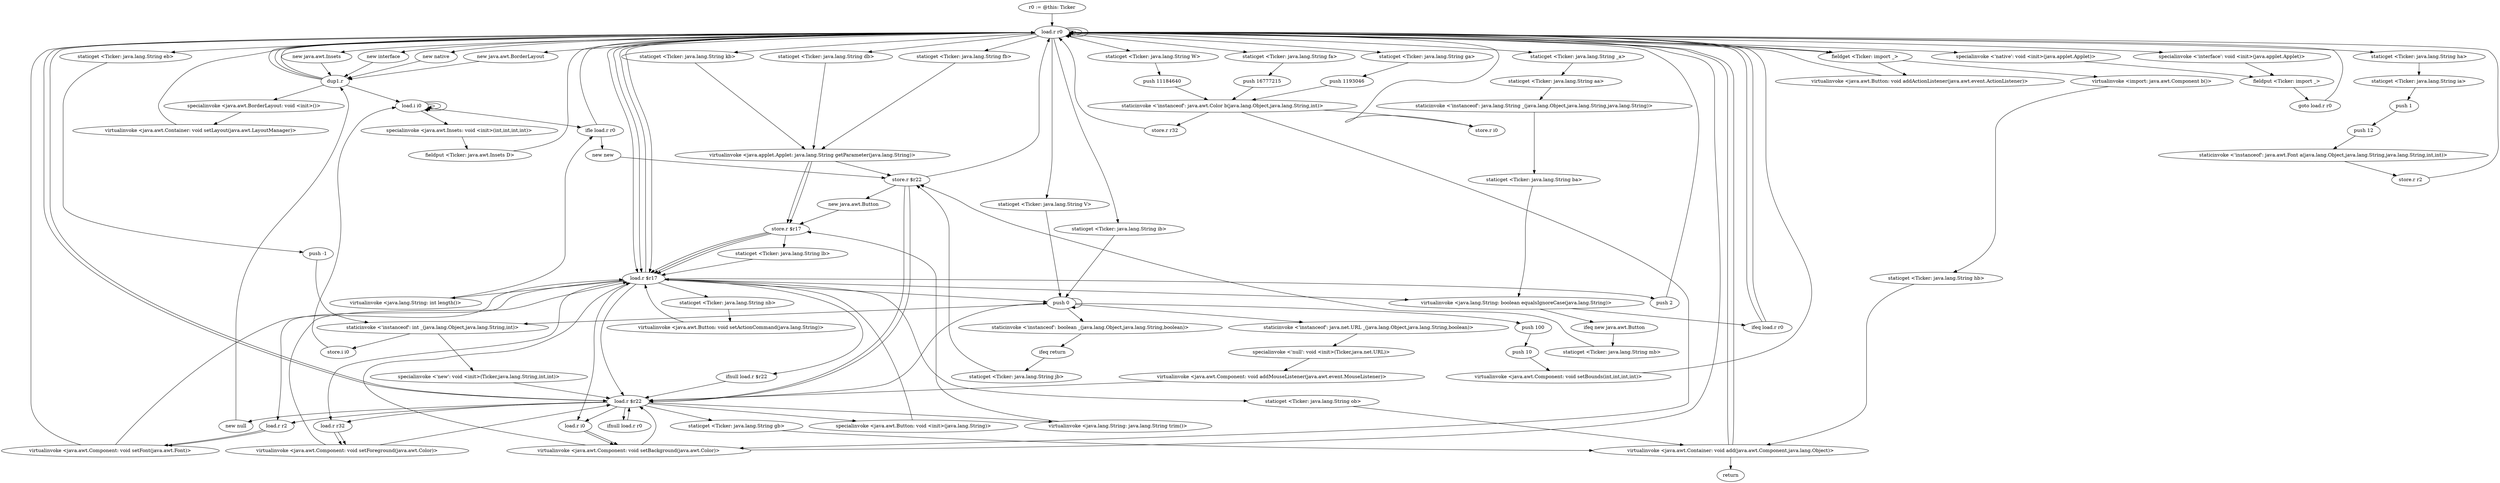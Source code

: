 digraph "" {
    "r0 := @this: Ticker"
    "load.r r0"
    "r0 := @this: Ticker"->"load.r r0";
    "new java.awt.BorderLayout"
    "load.r r0"->"new java.awt.BorderLayout";
    "dup1.r"
    "new java.awt.BorderLayout"->"dup1.r";
    "specialinvoke <java.awt.BorderLayout: void <init>()>"
    "dup1.r"->"specialinvoke <java.awt.BorderLayout: void <init>()>";
    "virtualinvoke <java.awt.Container: void setLayout(java.awt.LayoutManager)>"
    "specialinvoke <java.awt.BorderLayout: void <init>()>"->"virtualinvoke <java.awt.Container: void setLayout(java.awt.LayoutManager)>";
    "virtualinvoke <java.awt.Container: void setLayout(java.awt.LayoutManager)>"->"load.r r0";
    "staticget <Ticker: java.lang.String V>"
    "load.r r0"->"staticget <Ticker: java.lang.String V>";
    "push 0"
    "staticget <Ticker: java.lang.String V>"->"push 0";
    "staticinvoke <'instanceof': int _(java.lang.Object,java.lang.String,int)>"
    "push 0"->"staticinvoke <'instanceof': int _(java.lang.Object,java.lang.String,int)>";
    "store.i i0"
    "staticinvoke <'instanceof': int _(java.lang.Object,java.lang.String,int)>"->"store.i i0";
    "load.i i0"
    "store.i i0"->"load.i i0";
    "ifle load.r r0"
    "load.i i0"->"ifle load.r r0";
    "ifle load.r r0"->"load.r r0";
    "load.r r0"->"load.r r0";
    "staticget <Ticker: java.lang.String W>"
    "load.r r0"->"staticget <Ticker: java.lang.String W>";
    "push 11184640"
    "staticget <Ticker: java.lang.String W>"->"push 11184640";
    "staticinvoke <'instanceof': java.awt.Color b(java.lang.Object,java.lang.String,int)>"
    "push 11184640"->"staticinvoke <'instanceof': java.awt.Color b(java.lang.Object,java.lang.String,int)>";
    "virtualinvoke <java.awt.Component: void setBackground(java.awt.Color)>"
    "staticinvoke <'instanceof': java.awt.Color b(java.lang.Object,java.lang.String,int)>"->"virtualinvoke <java.awt.Component: void setBackground(java.awt.Color)>";
    "virtualinvoke <java.awt.Component: void setBackground(java.awt.Color)>"->"load.r r0";
    "new java.awt.Insets"
    "load.r r0"->"new java.awt.Insets";
    "new java.awt.Insets"->"dup1.r";
    "dup1.r"->"load.i i0";
    "load.i i0"->"load.i i0";
    "load.i i0"->"load.i i0";
    "load.i i0"->"load.i i0";
    "specialinvoke <java.awt.Insets: void <init>(int,int,int,int)>"
    "load.i i0"->"specialinvoke <java.awt.Insets: void <init>(int,int,int,int)>";
    "fieldput <Ticker: java.awt.Insets D>"
    "specialinvoke <java.awt.Insets: void <init>(int,int,int,int)>"->"fieldput <Ticker: java.awt.Insets D>";
    "fieldput <Ticker: java.awt.Insets D>"->"load.r r0";
    "staticget <Ticker: java.lang.String _a>"
    "load.r r0"->"staticget <Ticker: java.lang.String _a>";
    "staticget <Ticker: java.lang.String aa>"
    "staticget <Ticker: java.lang.String _a>"->"staticget <Ticker: java.lang.String aa>";
    "staticinvoke <'instanceof': java.lang.String _(java.lang.Object,java.lang.String,java.lang.String)>"
    "staticget <Ticker: java.lang.String aa>"->"staticinvoke <'instanceof': java.lang.String _(java.lang.Object,java.lang.String,java.lang.String)>";
    "staticget <Ticker: java.lang.String ba>"
    "staticinvoke <'instanceof': java.lang.String _(java.lang.Object,java.lang.String,java.lang.String)>"->"staticget <Ticker: java.lang.String ba>";
    "virtualinvoke <java.lang.String: boolean equalsIgnoreCase(java.lang.String)>"
    "staticget <Ticker: java.lang.String ba>"->"virtualinvoke <java.lang.String: boolean equalsIgnoreCase(java.lang.String)>";
    "ifeq load.r r0"
    "virtualinvoke <java.lang.String: boolean equalsIgnoreCase(java.lang.String)>"->"ifeq load.r r0";
    "ifeq load.r r0"->"load.r r0";
    "new interface"
    "load.r r0"->"new interface";
    "new interface"->"dup1.r";
    "dup1.r"->"load.r r0";
    "specialinvoke <'interface': void <init>(java.applet.Applet)>"
    "load.r r0"->"specialinvoke <'interface': void <init>(java.applet.Applet)>";
    "fieldput <Ticker: import _>"
    "specialinvoke <'interface': void <init>(java.applet.Applet)>"->"fieldput <Ticker: import _>";
    "goto load.r r0"
    "fieldput <Ticker: import _>"->"goto load.r r0";
    "goto load.r r0"->"load.r r0";
    "staticget <Ticker: java.lang.String fa>"
    "load.r r0"->"staticget <Ticker: java.lang.String fa>";
    "push 16777215"
    "staticget <Ticker: java.lang.String fa>"->"push 16777215";
    "push 16777215"->"staticinvoke <'instanceof': java.awt.Color b(java.lang.Object,java.lang.String,int)>";
    "store.r r32"
    "staticinvoke <'instanceof': java.awt.Color b(java.lang.Object,java.lang.String,int)>"->"store.r r32";
    "store.r r32"->"load.r r0";
    "staticget <Ticker: java.lang.String ga>"
    "load.r r0"->"staticget <Ticker: java.lang.String ga>";
    "push 1193046"
    "staticget <Ticker: java.lang.String ga>"->"push 1193046";
    "push 1193046"->"staticinvoke <'instanceof': java.awt.Color b(java.lang.Object,java.lang.String,int)>";
    "store.r i0"
    "staticinvoke <'instanceof': java.awt.Color b(java.lang.Object,java.lang.String,int)>"->"store.r i0";
    "store.r i0"->"load.r r0";
    "staticget <Ticker: java.lang.String ha>"
    "load.r r0"->"staticget <Ticker: java.lang.String ha>";
    "staticget <Ticker: java.lang.String ia>"
    "staticget <Ticker: java.lang.String ha>"->"staticget <Ticker: java.lang.String ia>";
    "push 1"
    "staticget <Ticker: java.lang.String ia>"->"push 1";
    "push 12"
    "push 1"->"push 12";
    "staticinvoke <'instanceof': java.awt.Font a(java.lang.Object,java.lang.String,java.lang.String,int,int)>"
    "push 12"->"staticinvoke <'instanceof': java.awt.Font a(java.lang.Object,java.lang.String,java.lang.String,int,int)>";
    "store.r r2"
    "staticinvoke <'instanceof': java.awt.Font a(java.lang.Object,java.lang.String,java.lang.String,int,int)>"->"store.r r2";
    "store.r r2"->"load.r r0";
    "staticget <Ticker: java.lang.String db>"
    "load.r r0"->"staticget <Ticker: java.lang.String db>";
    "virtualinvoke <java.applet.Applet: java.lang.String getParameter(java.lang.String)>"
    "staticget <Ticker: java.lang.String db>"->"virtualinvoke <java.applet.Applet: java.lang.String getParameter(java.lang.String)>";
    "store.r $r22"
    "virtualinvoke <java.applet.Applet: java.lang.String getParameter(java.lang.String)>"->"store.r $r22";
    "load.r $r22"
    "store.r $r22"->"load.r $r22";
    "ifnull load.r r0"
    "load.r $r22"->"ifnull load.r r0";
    "ifnull load.r r0"->"load.r $r22";
    "virtualinvoke <java.lang.String: java.lang.String trim()>"
    "load.r $r22"->"virtualinvoke <java.lang.String: java.lang.String trim()>";
    "store.r $r17"
    "virtualinvoke <java.lang.String: java.lang.String trim()>"->"store.r $r17";
    "load.r $r17"
    "store.r $r17"->"load.r $r17";
    "virtualinvoke <java.lang.String: int length()>"
    "load.r $r17"->"virtualinvoke <java.lang.String: int length()>";
    "virtualinvoke <java.lang.String: int length()>"->"ifle load.r r0";
    "new new"
    "ifle load.r r0"->"new new";
    "new new"->"store.r $r22";
    "store.r $r22"->"load.r $r22";
    "load.r $r22"->"load.r r0";
    "load.r r0"->"load.r $r17";
    "push 2"
    "load.r $r17"->"push 2";
    "push 2"->"load.r r0";
    "staticget <Ticker: java.lang.String eb>"
    "load.r r0"->"staticget <Ticker: java.lang.String eb>";
    "push -1"
    "staticget <Ticker: java.lang.String eb>"->"push -1";
    "push -1"->"staticinvoke <'instanceof': int _(java.lang.Object,java.lang.String,int)>";
    "specialinvoke <'new': void <init>(Ticker,java.lang.String,int,int)>"
    "staticinvoke <'instanceof': int _(java.lang.Object,java.lang.String,int)>"->"specialinvoke <'new': void <init>(Ticker,java.lang.String,int,int)>";
    "specialinvoke <'new': void <init>(Ticker,java.lang.String,int,int)>"->"load.r $r22";
    "load.r i0"
    "load.r $r22"->"load.r i0";
    "load.r i0"->"virtualinvoke <java.awt.Component: void setBackground(java.awt.Color)>";
    "virtualinvoke <java.awt.Component: void setBackground(java.awt.Color)>"->"load.r $r22";
    "load.r r32"
    "load.r $r22"->"load.r r32";
    "virtualinvoke <java.awt.Component: void setForeground(java.awt.Color)>"
    "load.r r32"->"virtualinvoke <java.awt.Component: void setForeground(java.awt.Color)>";
    "virtualinvoke <java.awt.Component: void setForeground(java.awt.Color)>"->"load.r $r22";
    "load.r r2"
    "load.r $r22"->"load.r r2";
    "virtualinvoke <java.awt.Component: void setFont(java.awt.Font)>"
    "load.r r2"->"virtualinvoke <java.awt.Component: void setFont(java.awt.Font)>";
    "virtualinvoke <java.awt.Component: void setFont(java.awt.Font)>"->"load.r r0";
    "staticget <Ticker: java.lang.String fb>"
    "load.r r0"->"staticget <Ticker: java.lang.String fb>";
    "staticget <Ticker: java.lang.String fb>"->"virtualinvoke <java.applet.Applet: java.lang.String getParameter(java.lang.String)>";
    "virtualinvoke <java.applet.Applet: java.lang.String getParameter(java.lang.String)>"->"store.r $r17";
    "store.r $r17"->"load.r $r17";
    "ifnull load.r $r22"
    "load.r $r17"->"ifnull load.r $r22";
    "ifnull load.r $r22"->"load.r $r22";
    "new null"
    "load.r $r22"->"new null";
    "new null"->"dup1.r";
    "dup1.r"->"load.r r0";
    "load.r r0"->"load.r r0";
    "load.r r0"->"load.r $r17";
    "load.r $r17"->"push 0";
    "staticinvoke <'instanceof': java.net.URL _(java.lang.Object,java.lang.String,boolean)>"
    "push 0"->"staticinvoke <'instanceof': java.net.URL _(java.lang.Object,java.lang.String,boolean)>";
    "specialinvoke <'null': void <init>(Ticker,java.net.URL)>"
    "staticinvoke <'instanceof': java.net.URL _(java.lang.Object,java.lang.String,boolean)>"->"specialinvoke <'null': void <init>(Ticker,java.net.URL)>";
    "virtualinvoke <java.awt.Component: void addMouseListener(java.awt.event.MouseListener)>"
    "specialinvoke <'null': void <init>(Ticker,java.net.URL)>"->"virtualinvoke <java.awt.Component: void addMouseListener(java.awt.event.MouseListener)>";
    "virtualinvoke <java.awt.Component: void addMouseListener(java.awt.event.MouseListener)>"->"load.r $r22";
    "load.r $r22"->"push 0";
    "push 0"->"push 0";
    "push 100"
    "push 0"->"push 100";
    "push 10"
    "push 100"->"push 10";
    "virtualinvoke <java.awt.Component: void setBounds(int,int,int,int)>"
    "push 10"->"virtualinvoke <java.awt.Component: void setBounds(int,int,int,int)>";
    "virtualinvoke <java.awt.Component: void setBounds(int,int,int,int)>"->"load.r r0";
    "load.r r0"->"load.r $r22";
    "staticget <Ticker: java.lang.String gb>"
    "load.r $r22"->"staticget <Ticker: java.lang.String gb>";
    "virtualinvoke <java.awt.Container: void add(java.awt.Component,java.lang.Object)>"
    "staticget <Ticker: java.lang.String gb>"->"virtualinvoke <java.awt.Container: void add(java.awt.Component,java.lang.Object)>";
    "virtualinvoke <java.awt.Container: void add(java.awt.Component,java.lang.Object)>"->"load.r r0";
    "load.r r0"->"load.r r0";
    "fieldget <Ticker: import _>"
    "load.r r0"->"fieldget <Ticker: import _>";
    "virtualinvoke <import: java.awt.Component b()>"
    "fieldget <Ticker: import _>"->"virtualinvoke <import: java.awt.Component b()>";
    "staticget <Ticker: java.lang.String hb>"
    "virtualinvoke <import: java.awt.Component b()>"->"staticget <Ticker: java.lang.String hb>";
    "staticget <Ticker: java.lang.String hb>"->"virtualinvoke <java.awt.Container: void add(java.awt.Component,java.lang.Object)>";
    "virtualinvoke <java.awt.Container: void add(java.awt.Component,java.lang.Object)>"->"load.r r0";
    "staticget <Ticker: java.lang.String ib>"
    "load.r r0"->"staticget <Ticker: java.lang.String ib>";
    "staticget <Ticker: java.lang.String ib>"->"push 0";
    "staticinvoke <'instanceof': boolean _(java.lang.Object,java.lang.String,boolean)>"
    "push 0"->"staticinvoke <'instanceof': boolean _(java.lang.Object,java.lang.String,boolean)>";
    "ifeq return"
    "staticinvoke <'instanceof': boolean _(java.lang.Object,java.lang.String,boolean)>"->"ifeq return";
    "staticget <Ticker: java.lang.String jb>"
    "ifeq return"->"staticget <Ticker: java.lang.String jb>";
    "staticget <Ticker: java.lang.String jb>"->"store.r $r22";
    "store.r $r22"->"load.r r0";
    "staticget <Ticker: java.lang.String kb>"
    "load.r r0"->"staticget <Ticker: java.lang.String kb>";
    "staticget <Ticker: java.lang.String kb>"->"virtualinvoke <java.applet.Applet: java.lang.String getParameter(java.lang.String)>";
    "virtualinvoke <java.applet.Applet: java.lang.String getParameter(java.lang.String)>"->"store.r $r17";
    "staticget <Ticker: java.lang.String lb>"
    "store.r $r17"->"staticget <Ticker: java.lang.String lb>";
    "staticget <Ticker: java.lang.String lb>"->"load.r $r17";
    "load.r $r17"->"virtualinvoke <java.lang.String: boolean equalsIgnoreCase(java.lang.String)>";
    "ifeq new java.awt.Button"
    "virtualinvoke <java.lang.String: boolean equalsIgnoreCase(java.lang.String)>"->"ifeq new java.awt.Button";
    "staticget <Ticker: java.lang.String mb>"
    "ifeq new java.awt.Button"->"staticget <Ticker: java.lang.String mb>";
    "staticget <Ticker: java.lang.String mb>"->"store.r $r22";
    "new java.awt.Button"
    "store.r $r22"->"new java.awt.Button";
    "new java.awt.Button"->"store.r $r17";
    "store.r $r17"->"load.r $r17";
    "load.r $r17"->"load.r $r22";
    "specialinvoke <java.awt.Button: void <init>(java.lang.String)>"
    "load.r $r22"->"specialinvoke <java.awt.Button: void <init>(java.lang.String)>";
    "specialinvoke <java.awt.Button: void <init>(java.lang.String)>"->"load.r $r17";
    "load.r $r17"->"load.r r32";
    "load.r r32"->"virtualinvoke <java.awt.Component: void setForeground(java.awt.Color)>";
    "virtualinvoke <java.awt.Component: void setForeground(java.awt.Color)>"->"load.r $r17";
    "load.r $r17"->"load.r i0";
    "load.r i0"->"virtualinvoke <java.awt.Component: void setBackground(java.awt.Color)>";
    "virtualinvoke <java.awt.Component: void setBackground(java.awt.Color)>"->"load.r $r17";
    "load.r $r17"->"load.r r2";
    "load.r r2"->"virtualinvoke <java.awt.Component: void setFont(java.awt.Font)>";
    "virtualinvoke <java.awt.Component: void setFont(java.awt.Font)>"->"load.r $r17";
    "staticget <Ticker: java.lang.String nb>"
    "load.r $r17"->"staticget <Ticker: java.lang.String nb>";
    "virtualinvoke <java.awt.Button: void setActionCommand(java.lang.String)>"
    "staticget <Ticker: java.lang.String nb>"->"virtualinvoke <java.awt.Button: void setActionCommand(java.lang.String)>";
    "virtualinvoke <java.awt.Button: void setActionCommand(java.lang.String)>"->"load.r $r17";
    "load.r $r17"->"load.r r0";
    "load.r r0"->"fieldget <Ticker: import _>";
    "virtualinvoke <java.awt.Button: void addActionListener(java.awt.event.ActionListener)>"
    "fieldget <Ticker: import _>"->"virtualinvoke <java.awt.Button: void addActionListener(java.awt.event.ActionListener)>";
    "virtualinvoke <java.awt.Button: void addActionListener(java.awt.event.ActionListener)>"->"load.r r0";
    "load.r r0"->"load.r $r17";
    "staticget <Ticker: java.lang.String ob>"
    "load.r $r17"->"staticget <Ticker: java.lang.String ob>";
    "staticget <Ticker: java.lang.String ob>"->"virtualinvoke <java.awt.Container: void add(java.awt.Component,java.lang.Object)>";
    "return"
    "virtualinvoke <java.awt.Container: void add(java.awt.Component,java.lang.Object)>"->"return";
    "ifeq load.r r0"->"load.r r0";
    "new native"
    "load.r r0"->"new native";
    "new native"->"dup1.r";
    "dup1.r"->"load.r r0";
    "specialinvoke <'native': void <init>(java.applet.Applet)>"
    "load.r r0"->"specialinvoke <'native': void <init>(java.applet.Applet)>";
    "specialinvoke <'native': void <init>(java.applet.Applet)>"->"fieldput <Ticker: import _>";
}
